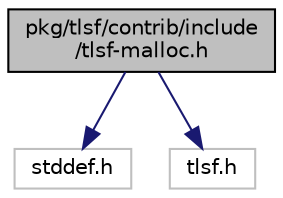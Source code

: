 digraph "pkg/tlsf/contrib/include/tlsf-malloc.h"
{
 // LATEX_PDF_SIZE
  edge [fontname="Helvetica",fontsize="10",labelfontname="Helvetica",labelfontsize="10"];
  node [fontname="Helvetica",fontsize="10",shape=record];
  Node1 [label="pkg/tlsf/contrib/include\l/tlsf-malloc.h",height=0.2,width=0.4,color="black", fillcolor="grey75", style="filled", fontcolor="black",tooltip="TLSF-based global memory allocator."];
  Node1 -> Node2 [color="midnightblue",fontsize="10",style="solid",fontname="Helvetica"];
  Node2 [label="stddef.h",height=0.2,width=0.4,color="grey75", fillcolor="white", style="filled",tooltip=" "];
  Node1 -> Node3 [color="midnightblue",fontsize="10",style="solid",fontname="Helvetica"];
  Node3 [label="tlsf.h",height=0.2,width=0.4,color="grey75", fillcolor="white", style="filled",tooltip=" "];
}

